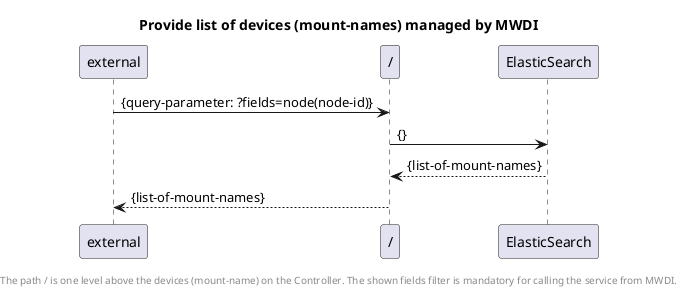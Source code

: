 @startuml
skinparam responseMessageBelowArrow true

title Provide list of devices (mount-names) managed by MWDI

"external" -> "/": {query-parameter: ?fields=node(node-id)}

"/" -> "ElasticSearch": {}
"ElasticSearch" --> "/" : {list-of-mount-names}

"/" --> "external": {list-of-mount-names}

left footer \nThe path / is one level above the devices (mount-name) on the Controller. The shown fields filter is mandatory for calling the service from MWDI.


@enduml